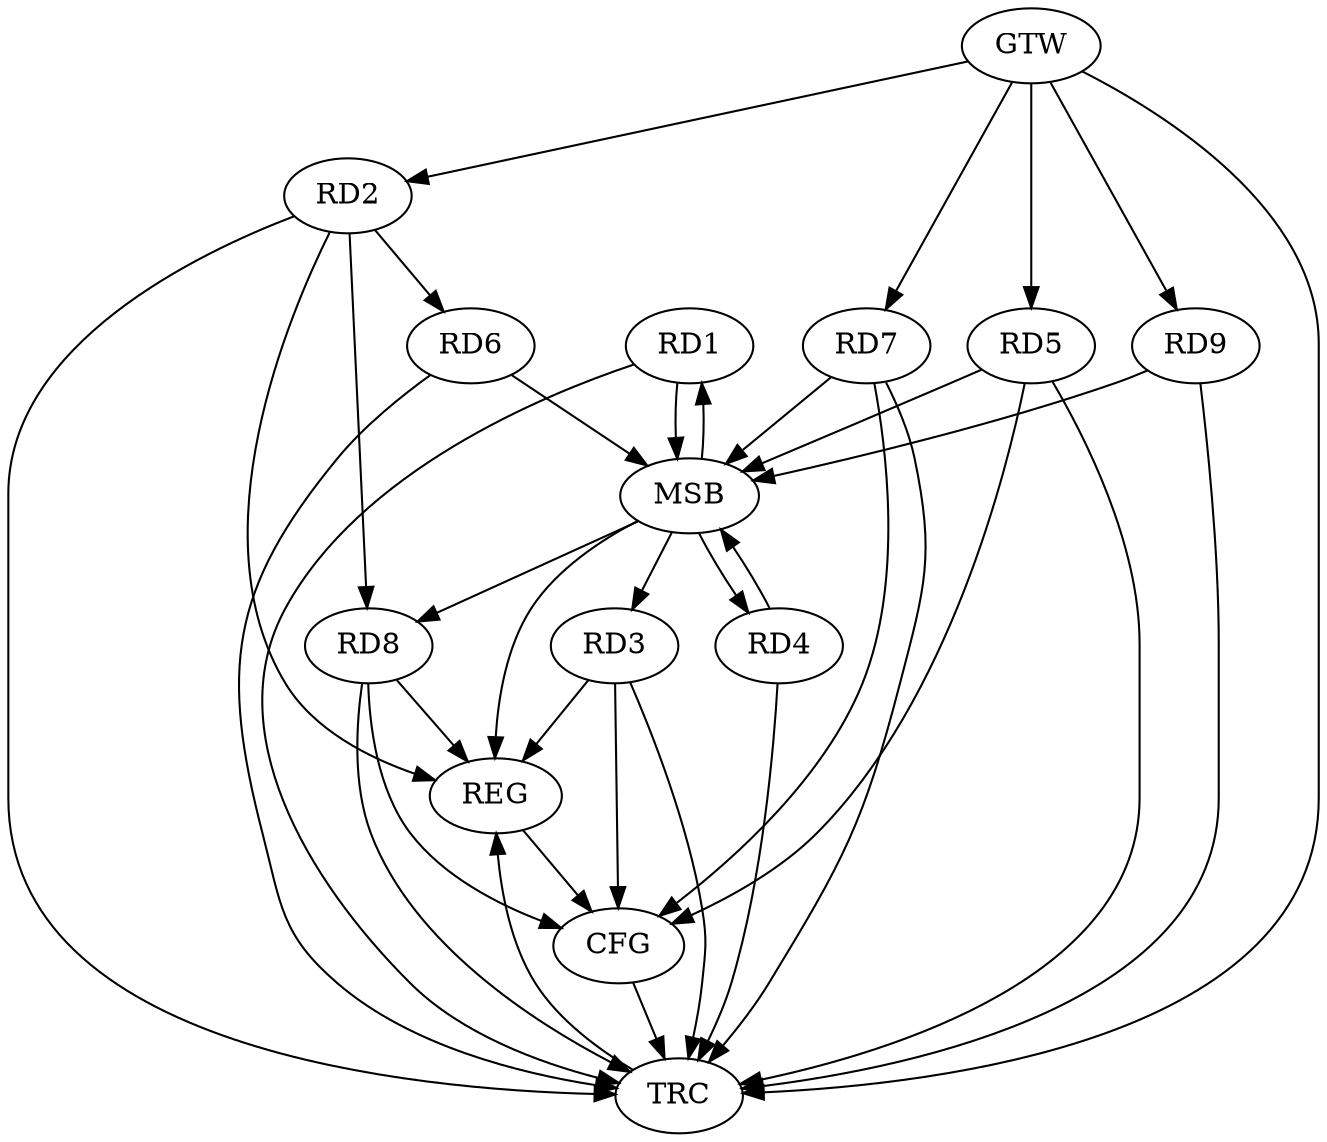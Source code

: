 strict digraph G {
  RD1 [ label="RD1" ];
  RD2 [ label="RD2" ];
  RD3 [ label="RD3" ];
  RD4 [ label="RD4" ];
  RD5 [ label="RD5" ];
  RD6 [ label="RD6" ];
  RD7 [ label="RD7" ];
  RD8 [ label="RD8" ];
  RD9 [ label="RD9" ];
  GTW [ label="GTW" ];
  REG [ label="REG" ];
  MSB [ label="MSB" ];
  CFG [ label="CFG" ];
  TRC [ label="TRC" ];
  RD2 -> RD6;
  RD2 -> RD8;
  GTW -> RD2;
  GTW -> RD5;
  GTW -> RD7;
  GTW -> RD9;
  RD2 -> REG;
  RD3 -> REG;
  RD8 -> REG;
  RD1 -> MSB;
  MSB -> REG;
  RD4 -> MSB;
  MSB -> RD1;
  RD5 -> MSB;
  MSB -> RD4;
  RD6 -> MSB;
  RD7 -> MSB;
  MSB -> RD3;
  RD9 -> MSB;
  MSB -> RD8;
  RD5 -> CFG;
  RD8 -> CFG;
  RD3 -> CFG;
  RD7 -> CFG;
  REG -> CFG;
  RD1 -> TRC;
  RD2 -> TRC;
  RD3 -> TRC;
  RD4 -> TRC;
  RD5 -> TRC;
  RD6 -> TRC;
  RD7 -> TRC;
  RD8 -> TRC;
  RD9 -> TRC;
  GTW -> TRC;
  CFG -> TRC;
  TRC -> REG;
}
